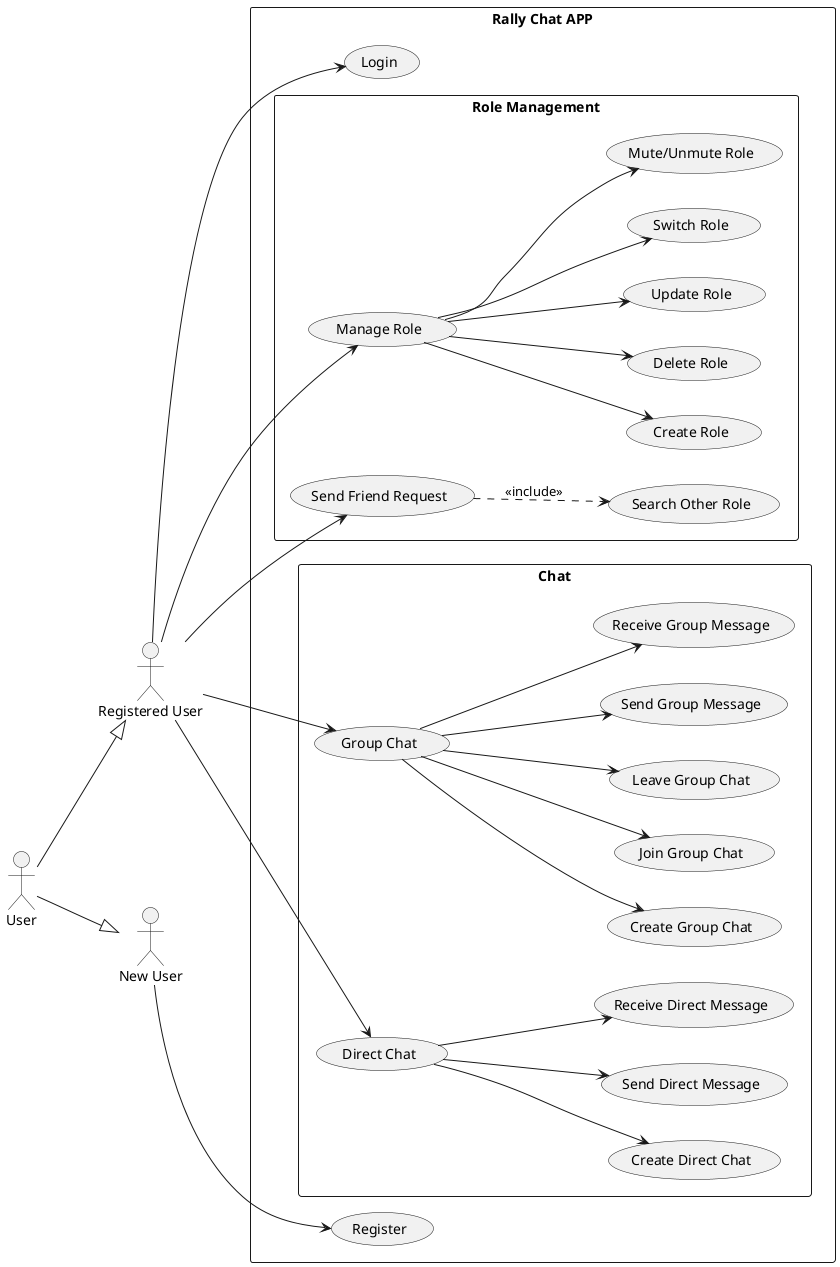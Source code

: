 @startuml Rally Chat App Use Case Diagram

left to right direction
actor "Registered User" as RU
actor "New User" as NU
actor "User" as U
U --|> RU
U --|> NU
rectangle "Rally Chat APP" {
  RU --> (Login)
  NU --> (Register)
  
  rectangle "Role Management" as RM {
    RU --> (Manage Role)
    (Manage Role) --> (Create Role)
    (Manage Role) --> (Delete Role)
    (Manage Role) --> (Update Role)
    (Manage Role) --> (Switch Role)
    (Manage Role) --> (Mute/Unmute Role)

    (Send Friend Request) ..> (Search Other Role) : <<include>>
  }


  RU --> (Send Friend Request)

  rectangle "Chat" as Chat {
    (Group Chat) --> (Create Group Chat)
    (Group Chat) --> (Join Group Chat)
    (Group Chat) --> (Leave Group Chat)
    (Group Chat) --> (Send Group Message)
    (Group Chat) --> (Receive Group Message)

    (Direct Chat) --> (Create Direct Chat)
    (Direct Chat) --> (Send Direct Message)
    (Direct Chat) --> (Receive Direct Message)
  }
  RU --> (Group Chat)
  RU --> (Direct Chat)
}

@enduml
